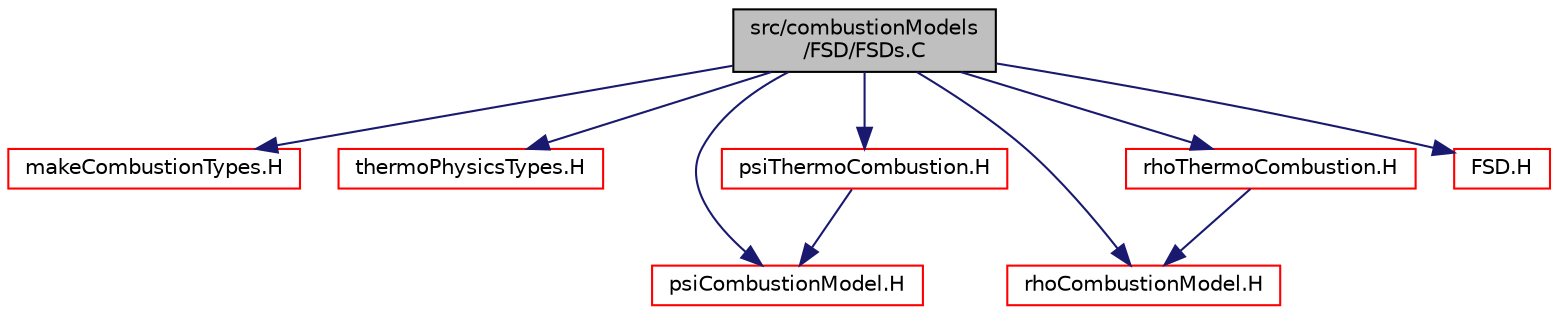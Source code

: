 digraph "src/combustionModels/FSD/FSDs.C"
{
  bgcolor="transparent";
  edge [fontname="Helvetica",fontsize="10",labelfontname="Helvetica",labelfontsize="10"];
  node [fontname="Helvetica",fontsize="10",shape=record];
  Node0 [label="src/combustionModels\l/FSD/FSDs.C",height=0.2,width=0.4,color="black", fillcolor="grey75", style="filled", fontcolor="black"];
  Node0 -> Node1 [color="midnightblue",fontsize="10",style="solid",fontname="Helvetica"];
  Node1 [label="makeCombustionTypes.H",height=0.2,width=0.4,color="red",URL="$a00011.html"];
  Node0 -> Node3 [color="midnightblue",fontsize="10",style="solid",fontname="Helvetica"];
  Node3 [label="thermoPhysicsTypes.H",height=0.2,width=0.4,color="red",URL="$a16931.html",tooltip="Type definitions for thermo-physics models. "];
  Node0 -> Node130 [color="midnightblue",fontsize="10",style="solid",fontname="Helvetica"];
  Node130 [label="psiCombustionModel.H",height=0.2,width=0.4,color="red",URL="$a00098.html"];
  Node0 -> Node381 [color="midnightblue",fontsize="10",style="solid",fontname="Helvetica"];
  Node381 [label="psiThermoCombustion.H",height=0.2,width=0.4,color="red",URL="$a00107.html"];
  Node381 -> Node130 [color="midnightblue",fontsize="10",style="solid",fontname="Helvetica"];
  Node0 -> Node382 [color="midnightblue",fontsize="10",style="solid",fontname="Helvetica"];
  Node382 [label="rhoCombustionModel.H",height=0.2,width=0.4,color="red",URL="$a00119.html"];
  Node0 -> Node385 [color="midnightblue",fontsize="10",style="solid",fontname="Helvetica"];
  Node385 [label="rhoThermoCombustion.H",height=0.2,width=0.4,color="red",URL="$a00128.html"];
  Node385 -> Node382 [color="midnightblue",fontsize="10",style="solid",fontname="Helvetica"];
  Node0 -> Node391 [color="midnightblue",fontsize="10",style="solid",fontname="Helvetica"];
  Node391 [label="FSD.H",height=0.2,width=0.4,color="red",URL="$a00026.html"];
}
